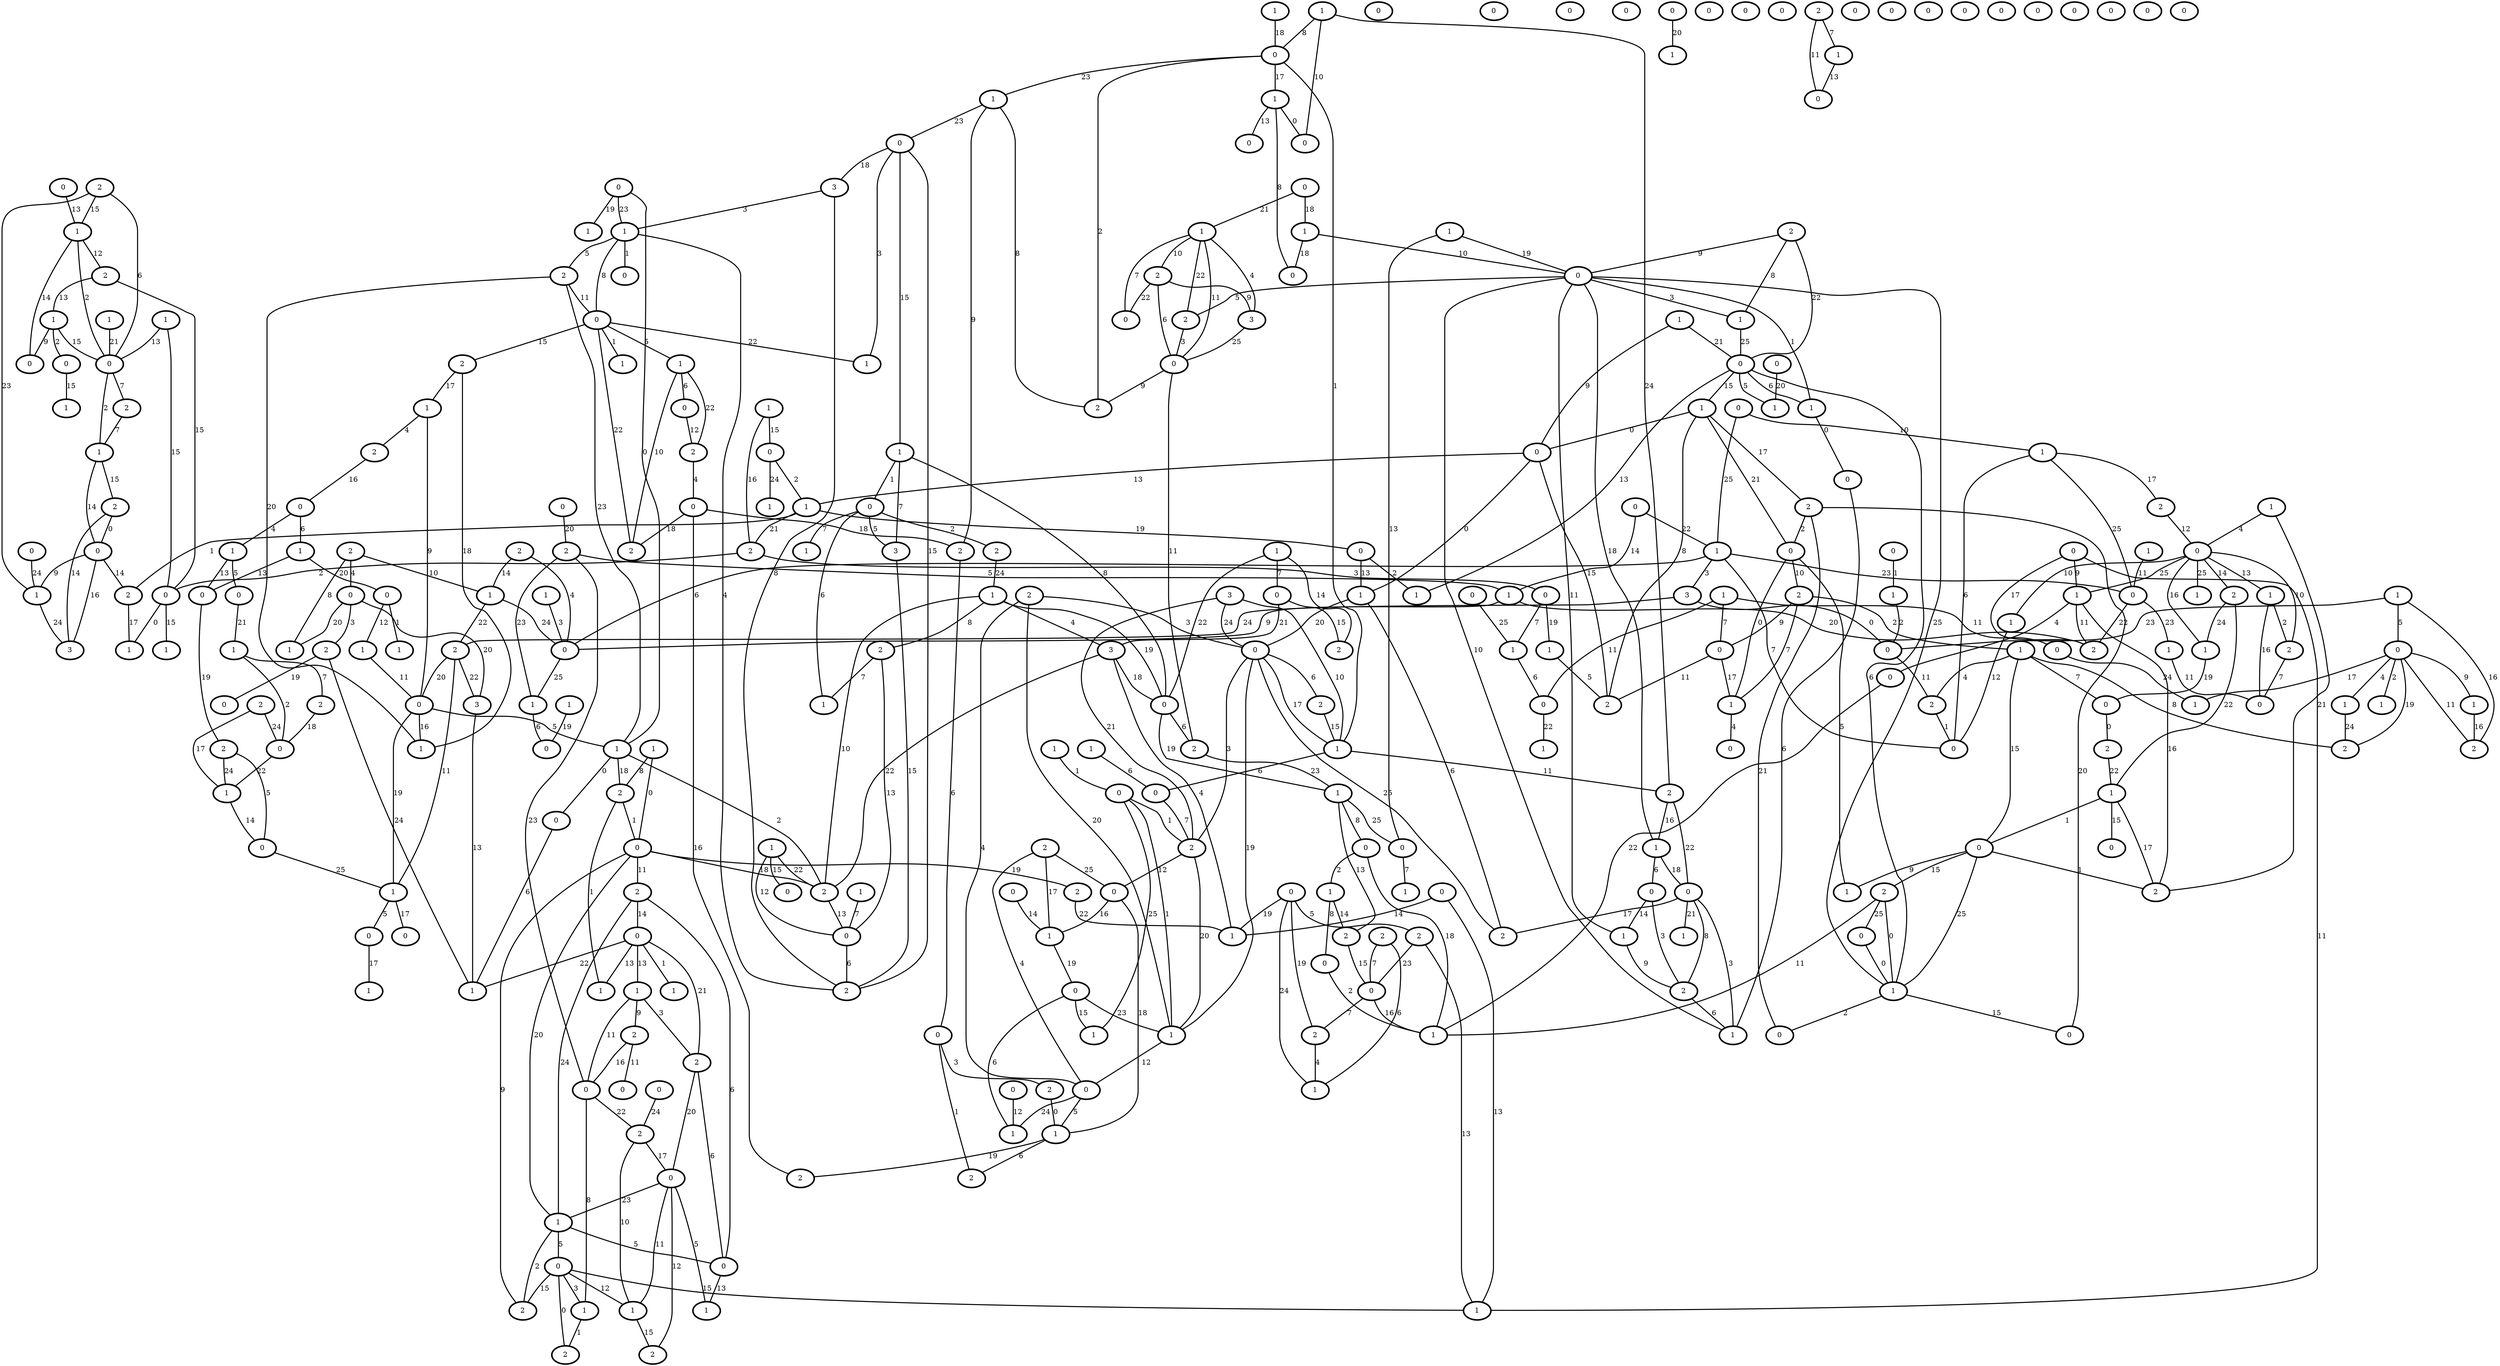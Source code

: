 graph G {
    0 [penwidth=3,label="2"]
    1 [penwidth=3,label="0"]
    2 [penwidth=3,label="1"]
    3 [penwidth=3,label="2"]
    4 [penwidth=3,label="2"]
    5 [penwidth=3,label="1"]
    6 [penwidth=3,label="2"]
    7 [penwidth=3,label="2"]
    8 [penwidth=3,label="1"]
    9 [penwidth=3,label="0"]
    10 [penwidth=3,label="0"]
    11 [penwidth=3,label="0"]
    12 [penwidth=3,label="1"]
    13 [penwidth=3,label="1"]
    14 [penwidth=3,label="0"]
    15 [penwidth=3,label="2"]
    16 [penwidth=3,label="3"]
    17 [penwidth=3,label="2"]
    18 [penwidth=3,label="3"]
    19 [penwidth=3,label="0"]
    20 [penwidth=3,label="1"]
    21 [penwidth=3,label="1"]
    22 [penwidth=3,label="1"]
    23 [penwidth=3,label="1"]
    24 [penwidth=3,label="1"]
    25 [penwidth=3,label="2"]
    26 [penwidth=3,label="0"]
    27 [penwidth=3,label="0"]
    28 [penwidth=3,label="0"]
    29 [penwidth=3,label="2"]
    30 [penwidth=3,label="0"]
    31 [penwidth=3,label="2"]
    32 [penwidth=3,label="1"]
    33 [penwidth=3,label="0"]
    34 [penwidth=3,label="1"]
    35 [penwidth=3,label="0"]
    36 [penwidth=3,label="2"]
    37 [penwidth=3,label="1"]
    38 [penwidth=3,label="2"]
    39 [penwidth=3,label="0"]
    40 [penwidth=3,label="1"]
    41 [penwidth=3,label="2"]
    42 [penwidth=3,label="0"]
    43 [penwidth=3,label="0"]
    44 [penwidth=3,label="0"]
    45 [penwidth=3,label="1"]
    46 [penwidth=3,label="0"]
    47 [penwidth=3,label="2"]
    48 [penwidth=3,label="0"]
    49 [penwidth=3,label="1"]
    50 [penwidth=3,label="1"]
    51 [penwidth=3,label="2"]
    52 [penwidth=3,label="0"]
    53 [penwidth=3,label="1"]
    54 [penwidth=3,label="0"]
    55 [penwidth=3,label="0"]
    56 [penwidth=3,label="2"]
    57 [penwidth=3,label="1"]
    58 [penwidth=3,label="2"]
    59 [penwidth=3,label="0"]
    60 [penwidth=3,label="0"]
    61 [penwidth=3,label="0"]
    62 [penwidth=3,label="1"]
    63 [penwidth=3,label="0"]
    64 [penwidth=3,label="1"]
    65 [penwidth=3,label="0"]
    66 [penwidth=3,label="0"]
    67 [penwidth=3,label="1"]
    68 [penwidth=3,label="0"]
    69 [penwidth=3,label="0"]
    70 [penwidth=3,label="1"]
    71 [penwidth=3,label="0"]
    72 [penwidth=3,label="1"]
    73 [penwidth=3,label="0"]
    74 [penwidth=3,label="1"]
    75 [penwidth=3,label="1"]
    76 [penwidth=3,label="0"]
    77 [penwidth=3,label="0"]
    78 [penwidth=3,label="1"]
    79 [penwidth=3,label="1"]
    80 [penwidth=3,label="0"]
    81 [penwidth=3,label="0"]
    82 [penwidth=3,label="1"]
    83 [penwidth=3,label="1"]
    84 [penwidth=3,label="0"]
    85 [penwidth=3,label="0"]
    86 [penwidth=3,label="1"]
    87 [penwidth=3,label="1"]
    88 [penwidth=3,label="1"]
    89 [penwidth=3,label="0"]
    90 [penwidth=3,label="1"]
    91 [penwidth=3,label="1"]
    92 [penwidth=3,label="2"]
    93 [penwidth=3,label="1"]
    94 [penwidth=3,label="1"]
    95 [penwidth=3,label="0"]
    96 [penwidth=3,label="2"]
    97 [penwidth=3,label="1"]
    98 [penwidth=3,label="0"]
    99 [penwidth=3,label="0"]
    100 [penwidth=3,label="3"]
    101 [penwidth=3,label="1"]
    102 [penwidth=3,label="1"]
    103 [penwidth=3,label="1"]
    104 [penwidth=3,label="0"]
    105 [penwidth=3,label="3"]
    106 [penwidth=3,label="0"]
    107 [penwidth=3,label="1"]
    108 [penwidth=3,label="1"]
    109 [penwidth=3,label="0"]
    110 [penwidth=3,label="2"]
    111 [penwidth=3,label="0"]
    112 [penwidth=3,label="0"]
    113 [penwidth=3,label="2"]
    114 [penwidth=3,label="0"]
    115 [penwidth=3,label="1"]
    116 [penwidth=3,label="2"]
    117 [penwidth=3,label="2"]
    118 [penwidth=3,label="2"]
    119 [penwidth=3,label="1"]
    120 [penwidth=3,label="0"]
    121 [penwidth=3,label="2"]
    122 [penwidth=3,label="1"]
    123 [penwidth=3,label="0"]
    124 [penwidth=3,label="1"]
    125 [penwidth=3,label="0"]
    126 [penwidth=3,label="1"]
    127 [penwidth=3,label="0"]
    128 [penwidth=3,label="0"]
    129 [penwidth=3,label="3"]
    130 [penwidth=3,label="0"]
    131 [penwidth=3,label="0"]
    132 [penwidth=3,label="2"]
    133 [penwidth=3,label="1"]
    134 [penwidth=3,label="1"]
    135 [penwidth=3,label="1"]
    136 [penwidth=3,label="1"]
    137 [penwidth=3,label="2"]
    138 [penwidth=3,label="0"]
    139 [penwidth=3,label="0"]
    140 [penwidth=3,label="1"]
    141 [penwidth=3,label="0"]
    142 [penwidth=3,label="1"]
    143 [penwidth=3,label="1"]
    144 [penwidth=3,label="0"]
    145 [penwidth=3,label="1"]
    146 [penwidth=3,label="0"]
    147 [penwidth=3,label="1"]
    148 [penwidth=3,label="1"]
    149 [penwidth=3,label="1"]
    150 [penwidth=3,label="0"]
    151 [penwidth=3,label="2"]
    152 [penwidth=3,label="0"]
    153 [penwidth=3,label="1"]
    154 [penwidth=3,label="2"]
    155 [penwidth=3,label="2"]
    156 [penwidth=3,label="2"]
    157 [penwidth=3,label="0"]
    158 [penwidth=3,label="1"]
    159 [penwidth=3,label="1"]
    160 [penwidth=3,label="1"]
    161 [penwidth=3,label="0"]
    162 [penwidth=3,label="3"]
    163 [penwidth=3,label="2"]
    164 [penwidth=3,label="2"]
    165 [penwidth=3,label="0"]
    166 [penwidth=3,label="0"]
    167 [penwidth=3,label="0"]
    168 [penwidth=3,label="1"]
    169 [penwidth=3,label="1"]
    170 [penwidth=3,label="0"]
    171 [penwidth=3,label="1"]
    172 [penwidth=3,label="1"]
    173 [penwidth=3,label="0"]
    174 [penwidth=3,label="1"]
    175 [penwidth=3,label="0"]
    176 [penwidth=3,label="0"]
    177 [penwidth=3,label="2"]
    178 [penwidth=3,label="2"]
    179 [penwidth=3,label="2"]
    180 [penwidth=3,label="1"]
    181 [penwidth=3,label="0"]
    182 [penwidth=3,label="0"]
    183 [penwidth=3,label="2"]
    184 [penwidth=3,label="1"]
    185 [penwidth=3,label="2"]
    186 [penwidth=3,label="0"]
    187 [penwidth=3,label="2"]
    188 [penwidth=3,label="1"]
    189 [penwidth=3,label="0"]
    190 [penwidth=3,label="2"]
    191 [penwidth=3,label="2"]
    192 [penwidth=3,label="0"]
    193 [penwidth=3,label="0"]
    194 [penwidth=3,label="0"]
    195 [penwidth=3,label="1"]
    196 [penwidth=3,label="2"]
    197 [penwidth=3,label="1"]
    198 [penwidth=3,label="1"]
    199 [penwidth=3,label="0"]
    200 [penwidth=3,label="3"]
    201 [penwidth=3,label="0"]
    202 [penwidth=3,label="2"]
    203 [penwidth=3,label="1"]
    204 [penwidth=3,label="0"]
    205 [penwidth=3,label="1"]
    206 [penwidth=3,label="0"]
    207 [penwidth=3,label="2"]
    208 [penwidth=3,label="2"]
    209 [penwidth=3,label="1"]
    210 [penwidth=3,label="2"]
    211 [penwidth=3,label="1"]
    212 [penwidth=3,label="0"]
    213 [penwidth=3,label="0"]
    214 [penwidth=3,label="1"]
    215 [penwidth=3,label="0"]
    216 [penwidth=3,label="1"]
    217 [penwidth=3,label="0"]
    218 [penwidth=3,label="2"]
    219 [penwidth=3,label="3"]
    220 [penwidth=3,label="0"]
    221 [penwidth=3,label="1"]
    222 [penwidth=3,label="2"]
    223 [penwidth=3,label="0"]
    224 [penwidth=3,label="2"]
    225 [penwidth=3,label="2"]
    226 [penwidth=3,label="1"]
    227 [penwidth=3,label="1"]
    228 [penwidth=3,label="0"]
    229 [penwidth=3,label="1"]
    230 [penwidth=3,label="1"]
    231 [penwidth=3,label="1"]
    232 [penwidth=3,label="0"]
    233 [penwidth=3,label="1"]
    234 [penwidth=3,label="1"]
    235 [penwidth=3,label="0"]
    236 [penwidth=3,label="2"]
    237 [penwidth=3,label="0"]
    238 [penwidth=3,label="2"]
    239 [penwidth=3,label="1"]
    240 [penwidth=3,label="0"]
    241 [penwidth=3,label="1"]
    242 [penwidth=3,label="2"]
    243 [penwidth=3,label="0"]
    244 [penwidth=3,label="0"]
    245 [penwidth=3,label="2"]
    246 [penwidth=3,label="0"]
    247 [penwidth=3,label="1"]
    248 [penwidth=3,label="1"]
    249 [penwidth=3,label="1"]
    250 [penwidth=3,label="2"]
    251 [penwidth=3,label="1"]
    252 [penwidth=3,label="0"]
    253 [penwidth=3,label="1"]
    254 [penwidth=3,label="1"]
    255 [penwidth=3,label="0"]
    256 [penwidth=3,label="0"]
    257 [penwidth=3,label="0"]
    258 [penwidth=3,label="1"]
    259 [penwidth=3,label="1"]
    260 [penwidth=3,label="2"]
    261 [penwidth=3,label="0"]
    262 [penwidth=3,label="2"]
    263 [penwidth=3,label="2"]
    264 [penwidth=3,label="2"]
    265 [penwidth=3,label="0"]
    266 [penwidth=3,label="2"]
    267 [penwidth=3,label="1"]
    268 [penwidth=3,label="0"]
    269 [penwidth=3,label="2"]
    270 [penwidth=3,label="0"]
    271 [penwidth=3,label="2"]
    272 [penwidth=3,label="0"]
    273 [penwidth=3,label="0"]
    274 [penwidth=3,label="1"]
    275 [penwidth=3,label="1"]
    276 [penwidth=3,label="2"]
    277 [penwidth=3,label="1"]
    278 [penwidth=3,label="2"]
    279 [penwidth=3,label="1"]
    280 [penwidth=3,label="0"]
    281 [penwidth=3,label="0"]
    282 [penwidth=3,label="0"]
    283 [penwidth=3,label="1"]
    284 [penwidth=3,label="1"]
    285 [penwidth=3,label="0"]
    286 [penwidth=3,label="0"]
    287 [penwidth=3,label="0"]
    288 [penwidth=3,label="1"]
    289 [penwidth=3,label="1"]
    290 [penwidth=3,label="1"]
    291 [penwidth=3,label="0"]
    292 [penwidth=3,label="1"]
    293 [penwidth=3,label="2"]
    294 [penwidth=3,label="0"]
    295 [penwidth=3,label="2"]
    296 [penwidth=3,label="0"]
    297 [penwidth=3,label="1"]
    298 [penwidth=3,label="2"]
    299 [penwidth=3,label="0"]

    164--172 [penwidth=2,label="15"]
    97--27 [penwidth=2,label="6"]
    72--120 [penwidth=2,label="21"]
    166--169 [penwidth=2,label="19"]
    175--0 [penwidth=2,label="6"]
    258--199 [penwidth=2,label="12"]
    55--283 [penwidth=2,label="22"]
    236--284 [penwidth=2,label="17"]
    184--69 [penwidth=2,label="11"]
    8--295 [penwidth=2,label="15"]
    225--290 [penwidth=2,label="22"]
    213--117 [penwidth=2,label="5"]
    123--234 [penwidth=2,label="13"]
    228--50 [penwidth=2,label="7"]
    30--188 [penwidth=2,label="7"]
    130--45 [penwidth=2,label="16"]
    253--155 [penwidth=2,label="20"]
    254--191 [penwidth=2,label="24"]
    120--171 [penwidth=2,label="6"]
    288--77 [penwidth=2,label="6"]
    62--294 [penwidth=2,label="23"]
    297--111 [penwidth=2,label="5"]
    250--39 [penwidth=2,label="11"]
    39--94 [penwidth=2,label="1"]
    13--240 [penwidth=2,label="16"]
    111--47 [penwidth=2,label="15"]
    290--52 [penwidth=2,label="15"]
    14--274 [penwidth=2,label="21"]
    67--58 [penwidth=2,label="0"]
    226--207 [penwidth=2,label="6"]
    176--88 [penwidth=2,label="21"]
    253--77 [penwidth=2,label="9"]
    244--266 [penwidth=2,label="11"]
    103--185 [penwidth=2,label="7"]
    37--51 [penwidth=2,label="16"]
    56--299 [penwidth=2,label="1"]
    36--287 [penwidth=2,label="0"]
    175--23 [penwidth=2,label="19"]
    8--182 [penwidth=2,label="11"]
    198--96 [penwidth=2,label="4"]
    62--66 [penwidth=2,label="5"]
    242--44 [penwidth=2,label="15"]
    142--291 [penwidth=2,label="0"]
    165--135 [penwidth=2,label="6"]
    234--166 [penwidth=2,label="20"]
    182--229 [penwidth=2,label="5"]
    112--241 [penwidth=2,label="3"]
    5--51 [penwidth=2,label="21"]
    141--216 [penwidth=2,label="9"]
    211--1 [penwidth=2,label="13"]
    224--55 [penwidth=2,label="18"]
    185--198 [penwidth=2,label="2"]
    158--98 [penwidth=2,label="13"]
    141--20 [penwidth=2,label="19"]
    186--124 [penwidth=2,label="24"]
    29--124 [penwidth=2,label="6"]
    222--166 [penwidth=2,label="3"]
    24--36 [penwidth=2,label="15"]
    148--120 [penwidth=2,label="25"]
    58--81 [penwidth=2,label="25"]
    163--34 [penwidth=2,label="14"]
    177--153 [penwidth=2,label="7"]
    189--0 [penwidth=2,label="11"]
    215--49 [penwidth=2,label="17"]
    78--131 [penwidth=2,label="18"]
    218--135 [penwidth=2,label="6"]
    293--152 [penwidth=2,label="14"]
    106--239 [penwidth=2,label="13"]
    118--141 [penwidth=2,label="20"]
    137--134 [penwidth=2,label="17"]
    122--276 [penwidth=2,label="17"]
    39--40 [penwidth=2,label="5"]
    3--24 [penwidth=2,label="7"]
    80--82 [penwidth=2,label="24"]
    175--102 [penwidth=2,label="8"]
    27--222 [penwidth=2,label="7"]
    164--125 [penwidth=2,label="6"]
    298--152 [penwidth=2,label="21"]
    68--67 [penwidth=2,label="25"]
    169--46 [penwidth=2,label="12"]
    261--249 [penwidth=2,label="11"]
    239--137 [penwidth=2,label="1"]
    254--60 [penwidth=2,label="10"]
    68--227 [penwidth=2,label="9"]
    12--213 [penwidth=2,label="11"]
    256--38 [penwidth=2,label="18"]
    102--228 [penwidth=2,label="1"]
    162--118 [penwidth=2,label="24"]
    213--135 [penwidth=2,label="10"]
    292--77 [penwidth=2,label="3"]
    111--231 [penwidth=2,label="3"]
    222--194 [penwidth=2,label="12"]
    226--194 [penwidth=2,label="18"]
    63--53 [penwidth=2,label="24"]
    13--181 [penwidth=2,label="19"]
    131--101 [penwidth=2,label="23"]
    236--46 [penwidth=2,label="4"]
    178--213 [penwidth=2,label="9"]
    106--234 [penwidth=2,label="0"]
    96--199 [penwidth=2,label="1"]
    41--283 [penwidth=2,label="17"]
    115--220 [penwidth=2,label="1"]
    173--274 [penwidth=2,label="7"]
    87--286 [penwidth=2,label="12"]
    21--125 [penwidth=2,label="13"]
    216--15 [penwidth=2,label="4"]
    197--141 [penwidth=2,label="11"]
    263--130 [penwidth=2,label="7"]
    65--279 [penwidth=2,label="20"]
    68--51 [penwidth=2,label="1"]
    1--183 [penwidth=2,label="19"]
    185--244 [penwidth=2,label="9"]
    16--97 [penwidth=2,label="10"]
    83--213 [penwidth=2,label="10"]
    46--226 [penwidth=2,label="5"]
    111--249 [penwidth=2,label="15"]
    151--127 [penwidth=2,label="11"]
    261--37 [penwidth=2,label="9"]
    46--74 [penwidth=2,label="24"]
    246--107 [penwidth=2,label="15"]
    162--294 [penwidth=2,label="0"]
    112--102 [penwidth=2,label="15"]
    39--241 [penwidth=2,label="22"]
    294--96 [penwidth=2,label="11"]
    131--97 [penwidth=2,label="1"]
    131--196 [penwidth=2,label="2"]
    228--238 [penwidth=2,label="2"]
    129--245 [penwidth=2,label="22"]
    109--172 [penwidth=2,label="13"]
    92--90 [penwidth=2,label="18"]
    33--142 [penwidth=2,label="0"]
    231--156 [penwidth=2,label="1"]
    260--157 [penwidth=2,label="2"]
    264--249 [penwidth=2,label="13"]
    164--82 [penwidth=2,label="23"]
    265--154 [penwidth=2,label="15"]
    269--124 [penwidth=2,label="4"]
    217--149 [penwidth=2,label="1"]
    200--116 [penwidth=2,label="15"]
    87--245 [penwidth=2,label="22"]
    240--263 [penwidth=2,label="10"]
    57--177 [penwidth=2,label="8"]
    12--218 [penwidth=2,label="9"]
    140--154 [penwidth=2,label="14"]
    228--200 [penwidth=2,label="5"]
    157--2 [penwidth=2,label="15"]
    120--205 [penwidth=2,label="15"]
    208--235 [penwidth=2,label="19"]
    278--97 [penwidth=2,label="15"]
    285--12 [penwidth=2,label="14"]
    67--138 [penwidth=2,label="2"]
    261--155 [penwidth=2,label="17"]
    176--191 [penwidth=2,label="22"]
    19--207 [penwidth=2,label="1"]
    133--299 [penwidth=2,label="0"]
    152--136 [penwidth=2,label="13"]
    76--86 [penwidth=2,label="15"]
    128--271 [penwidth=2,label="20"]
    122--223 [penwidth=2,label="25"]
    112--116 [penwidth=2,label="15"]
    145--127 [penwidth=2,label="13"]
    198--68 [penwidth=2,label="15"]
    187--46 [penwidth=2,label="4"]
    4--230 [penwidth=2,label="22"]
    285--218 [penwidth=2,label="3"]
    118--100 [penwidth=2,label="22"]
    242--23 [penwidth=2,label="13"]
    275--10 [penwidth=2,label="1"]
    291--168 [penwidth=2,label="6"]
    20--252 [penwidth=2,label="17"]
    221--104 [penwidth=2,label="11"]
    110--35 [penwidth=2,label="2"]
    16--166 [penwidth=2,label="24"]
    38--19 [penwidth=2,label="6"]
    262--226 [penwidth=2,label="0"]
    67--193 [penwidth=2,label="15"]
    151--145 [penwidth=2,label="7"]
    35--205 [penwidth=2,label="21"]
    271--253 [penwidth=2,label="5"]
    102--200 [penwidth=2,label="7"]
    176--218 [penwidth=2,label="8"]
    69--17 [penwidth=2,label="22"]
    176--190 [penwidth=2,label="17"]
    239--260 [penwidth=2,label="21"]
    174--30 [penwidth=2,label="13"]
    293--73 [penwidth=2,label="6"]
    183--283 [penwidth=2,label="24"]
    152--168 [penwidth=2,label="22"]
    205--110 [penwidth=2,label="17"]
    62--121 [penwidth=2,label="16"]
    266--106 [penwidth=2,label="15"]
    41--55 [penwidth=2,label="24"]
    223--93 [penwidth=2,label="23"]
    284--76 [penwidth=2,label="19"]
    194--284 [penwidth=2,label="16"]
    121--66 [penwidth=2,label="11"]
    178--148 [penwidth=2,label="8"]
    172--125 [penwidth=2,label="2"]
    171--165 [penwidth=2,label="0"]
    66--247 [penwidth=2,label="9"]
    156--111 [penwidth=2,label="0"]
    273--208 [penwidth=2,label="3"]
    296--251 [penwidth=2,label="7"]
    67--213 [penwidth=2,label="25"]
    250--90 [penwidth=2,label="20"]
    76--169 [penwidth=2,label="23"]
    256--7 [penwidth=2,label="16"]
    152--184 [penwidth=2,label="13"]
    29--44 [penwidth=2,label="7"]
    132--219 [penwidth=2,label="9"]
    66--209 [penwidth=2,label="17"]
    276--240 [penwidth=2,label="12"]
    68--58 [penwidth=2,label="15"]
    203--213 [penwidth=2,label="18"]
    34--118 [penwidth=2,label="22"]
    37--28 [penwidth=2,label="4"]
    10--169 [penwidth=2,label="1"]
    97--191 [penwidth=2,label="11"]
    120--277 [penwidth=2,label="5"]
    70--237 [penwidth=2,label="9"]
    57--245 [penwidth=2,label="10"]
    21--157 [penwidth=2,label="15"]
    95--288 [penwidth=2,label="25"]
    217--197 [penwidth=2,label="12"]
    158--60 [penwidth=2,label="0"]
    70--125 [penwidth=2,label="15"]
    191--203 [penwidth=2,label="16"]
    141--142 [penwidth=2,label="5"]
    248--125 [penwidth=2,label="21"]
    244--103 [penwidth=2,label="17"]
    37--155 [penwidth=2,label="11"]
    119--217 [penwidth=2,label="20"]
    6--273 [penwidth=2,label="4"]
    223--155 [penwidth=2,label="22"]
    290--68 [penwidth=2,label="1"]
    24--287 [penwidth=2,label="14"]
    267--255 [penwidth=2,label="8"]
    143--281 [penwidth=2,label="6"]
    221--84 [penwidth=2,label="11"]
    202--70 [penwidth=2,label="13"]
    282--253 [penwidth=2,label="14"]
    67--120 [penwidth=2,label="6"]
    6--180 [penwidth=2,label="8"]
    166--97 [penwidth=2,label="17"]
    108--294 [penwidth=2,label="2"]
    57--129 [penwidth=2,label="4"]
    186--264 [penwidth=2,label="5"]
    110--193 [penwidth=2,label="20"]
    40--243 [penwidth=2,label="6"]
    17--182 [penwidth=2,label="17"]
    31--40 [penwidth=2,label="22"]
    39--92 [penwidth=2,label="15"]
    101--196 [penwidth=2,label="8"]
    75--223 [penwidth=2,label="11"]
    190--234 [penwidth=2,label="6"]
    254--131 [penwidth=2,label="8"]
    240--258 [penwidth=2,label="10"]
    273--100 [penwidth=2,label="20"]
    186--230 [penwidth=2,label="19"]
    115--39 [penwidth=2,label="8"]
    240--159 [penwidth=2,label="25"]
    35--185 [penwidth=2,label="10"]
    273--180 [penwidth=2,label="20"]
    92--216 [penwidth=2,label="17"]
    182--295 [penwidth=2,label="12"]
    16--222 [penwidth=2,label="21"]
    178--120 [penwidth=2,label="22"]
    131--158 [penwidth=2,label="17"]
    288--223 [penwidth=2,label="23"]
    18--115 [penwidth=2,label="3"]
    267--242 [penwidth=2,label="14"]
    57--175 [penwidth=2,label="19"]
    111--8 [penwidth=2,label="12"]
    298--182 [penwidth=2,label="20"]
    48--119 [penwidth=2,label="6"]
    189--196 [penwidth=2,label="9"]
    288--162 [penwidth=2,label="3"]
    125--3 [penwidth=2,label="7"]
    133--56 [penwidth=2,label="8"]
    6--34 [penwidth=2,label="10"]
    271--143 [penwidth=2,label="23"]
    20--215 [penwidth=2,label="5"]
    287--137 [penwidth=2,label="14"]
    183--167 [penwidth=2,label="5"]
    160--224 [penwidth=2,label="7"]
    205--106 [penwidth=2,label="0"]
    288--199 [penwidth=2,label="7"]
    5--240 [penwidth=2,label="4"]
    174--213 [penwidth=2,label="19"]
    0--23 [penwidth=2,label="23"]
    225--13 [penwidth=2,label="24"]
    245--286 [penwidth=2,label="13"]
    34--77 [penwidth=2,label="24"]
    264--44 [penwidth=2,label="23"]
    163--77 [penwidth=2,label="4"]
    113--39 [penwidth=2,label="22"]
    221--244 [penwidth=2,label="7"]
    211--212 [penwidth=2,label="5"]
    105--36 [penwidth=2,label="14"]
    42--249 [penwidth=2,label="13"]
    44--289 [penwidth=2,label="16"]
    118--20 [penwidth=2,label="11"]
    66--259 [penwidth=2,label="2"]
    171--213 [penwidth=2,label="1"]
    32--281 [penwidth=2,label="19"]
    19--262 [penwidth=2,label="3"]
    272--277 [penwidth=2,label="20"]
    247--121 [penwidth=2,label="16"]
    8--17 [penwidth=2,label="10"]
    81--67 [penwidth=2,label="0"]
    101--38 [penwidth=2,label="9"]
    270--284 [penwidth=2,label="14"]
    205--266 [penwidth=2,label="8"]
    10--222 [penwidth=2,label="1"]
    184--298 [penwidth=2,label="3"]
    66--179 [penwidth=2,label="19"]
    56--136 [penwidth=2,label="1"]
    123--64 [penwidth=2,label="2"]
    290--51 [penwidth=2,label="17"]
    42--230 [penwidth=2,label="14"]
    152--22 [penwidth=2,label="1"]
    140--265 [penwidth=2,label="7"]
    283--167 [penwidth=2,label="14"]
    240--225 [penwidth=2,label="14"]
    77--143 [penwidth=2,label="25"]
    70--246 [penwidth=2,label="2"]
    212--160 [penwidth=2,label="21"]
    25--69 [penwidth=2,label="16"]
    82--105 [penwidth=2,label="24"]
    297--47 [penwidth=2,label="2"]
    238--57 [penwidth=2,label="24"]
    297--73 [penwidth=2,label="5"]
    116--18 [penwidth=2,label="8"]
    83--146 [penwidth=2,label="18"]
    126--260 [penwidth=2,label="16"]
    182--297 [penwidth=2,label="23"]
    299--293 [penwidth=2,label="11"]
    166--278 [penwidth=2,label="6"]
    187--166 [penwidth=2,label="3"]
    274--219 [penwidth=2,label="4"]
    140--175 [penwidth=2,label="22"]
    100--168 [penwidth=2,label="13"]
    202--157 [penwidth=2,label="15"]
    15--48 [penwidth=2,label="16"]
    95--122 [penwidth=2,label="10"]
    210--290 [penwidth=2,label="22"]
    184--25 [penwidth=2,label="9"]
    297--299 [penwidth=2,label="20"]
    113--40 [penwidth=2,label="10"]
    153--228 [penwidth=2,label="6"]
    256--113 [penwidth=2,label="18"]
    158--146 [penwidth=2,label="8"]
    74--76 [penwidth=2,label="6"]
    203--176 [penwidth=2,label="18"]
    126--63 [penwidth=2,label="15"]
    208--168 [penwidth=2,label="24"]
    186--269 [penwidth=2,label="19"]
    240--37 [penwidth=2,label="25"]
    132--173 [penwidth=2,label="22"]
    33--147 [penwidth=2,label="19"]
    260--296 [penwidth=2,label="3"]
    172--202 [penwidth=2,label="12"]
    48--211 [penwidth=2,label="4"]
    117--189 [penwidth=2,label="3"]
    132--189 [penwidth=2,label="6"]
    172--237 [penwidth=2,label="14"]
    129--230 [penwidth=2,label="4"]
    112--18 [penwidth=2,label="18"]
    45--263 [penwidth=2,label="2"]
    84--209 [penwidth=2,label="24"]
    233--266 [penwidth=2,label="5"]
    255--289 [penwidth=2,label="2"]
    203--285 [penwidth=2,label="6"]
    157--134 [penwidth=2,label="0"]
    274--117 [penwidth=2,label="22"]
    91--286 [penwidth=2,label="7"]
    239--123 [penwidth=2,label="19"]
    213--148 [penwidth=2,label="3"]
    298--73 [penwidth=2,label="6"]
    287--82 [penwidth=2,label="9"]
    122--199 [penwidth=2,label="6"]
    89--74 [penwidth=2,label="12"]
    115--250 [penwidth=2,label="5"]
    282--288 [penwidth=2,label="22"]
    141--90 [penwidth=2,label="16"]
    271--69 [penwidth=2,label="23"]
    72--106 [penwidth=2,label="9"]
    240--45 [penwidth=2,label="13"]
    226--7 [penwidth=2,label="19"]
    176--135 [penwidth=2,label="3"]
    144--251 [penwidth=2,label="25"]
    33--115 [penwidth=2,label="23"]
    243--31 [penwidth=2,label="12"]
    190--166 [penwidth=2,label="25"]
    35--227 [penwidth=2,label="5"]
    169--222 [penwidth=2,label="20"]
    119--1 [penwidth=2,label="13"]
    274--132 [penwidth=2,label="10"]
    66--214 [penwidth=2,label="4"]
    250--142 [penwidth=2,label="23"]
    214--179 [penwidth=2,label="24"]
    28--289 [penwidth=2,label="22"]
    142--245 [penwidth=2,label="2"]
    187--169 [penwidth=2,label="20"]
    265--129 [penwidth=2,label="21"]
    116--115 [penwidth=2,label="4"]
    296--233 [penwidth=2,label="19"]
    181--210 [penwidth=2,label="0"]
    23--43 [penwidth=2,label="8"]
    104--195 [penwidth=2,label="22"]
    201--108 [penwidth=2,label="1"]
    103--35 [penwidth=2,label="0"]
    231--69 [penwidth=2,label="8"]
    93--130 [penwidth=2,label="11"]
    160--55 [penwidth=2,label="2"]
    14--83 [penwidth=2,label="18"]
    299--47 [penwidth=2,label="9"]
    251--104 [penwidth=2,label="6"]
    177--286 [penwidth=2,label="13"]
    63--239 [penwidth=2,label="2"]
    10--86 [penwidth=2,label="25"]
    219--189 [penwidth=2,label="25"]
    43--267 [penwidth=2,label="2"]
    198--181 [penwidth=2,label="7"]
    44--269 [penwidth=2,label="7"]
    79--27 [penwidth=2,label="6"]
    299--4 [penwidth=2,label="19"]
    64--120 [penwidth=2,label="13"]
    103--71 [penwidth=2,label="4"]
    299--245 [penwidth=2,label="18"]
    289--43 [penwidth=2,label="18"]
    101--112 [penwidth=2,label="23"]
    274--189 [penwidth=2,label="11"]
    110--138 [penwidth=2,label="21"]
    167--20 [penwidth=2,label="25"]
    26--17 [penwidth=2,label="24"]
    198--179 [penwidth=2,label="8"]
    287--105 [penwidth=2,label="16"]
    24--125 [penwidth=2,label="2"]
    31--256 [penwidth=2,label="4"]
    297--293 [penwidth=2,label="24"]
    58--289 [penwidth=2,label="11"]
    129--175 [penwidth=2,label="18"]
    73--229 [penwidth=2,label="13"]
    236--194 [penwidth=2,label="25"]
    23--30 [penwidth=2,label="25"]
    25--232 [penwidth=2,label="11"]
    87--54 [penwidth=2,label="15"]
    286--116 [penwidth=2,label="6"]
    142--56 [penwidth=2,label="18"]
}